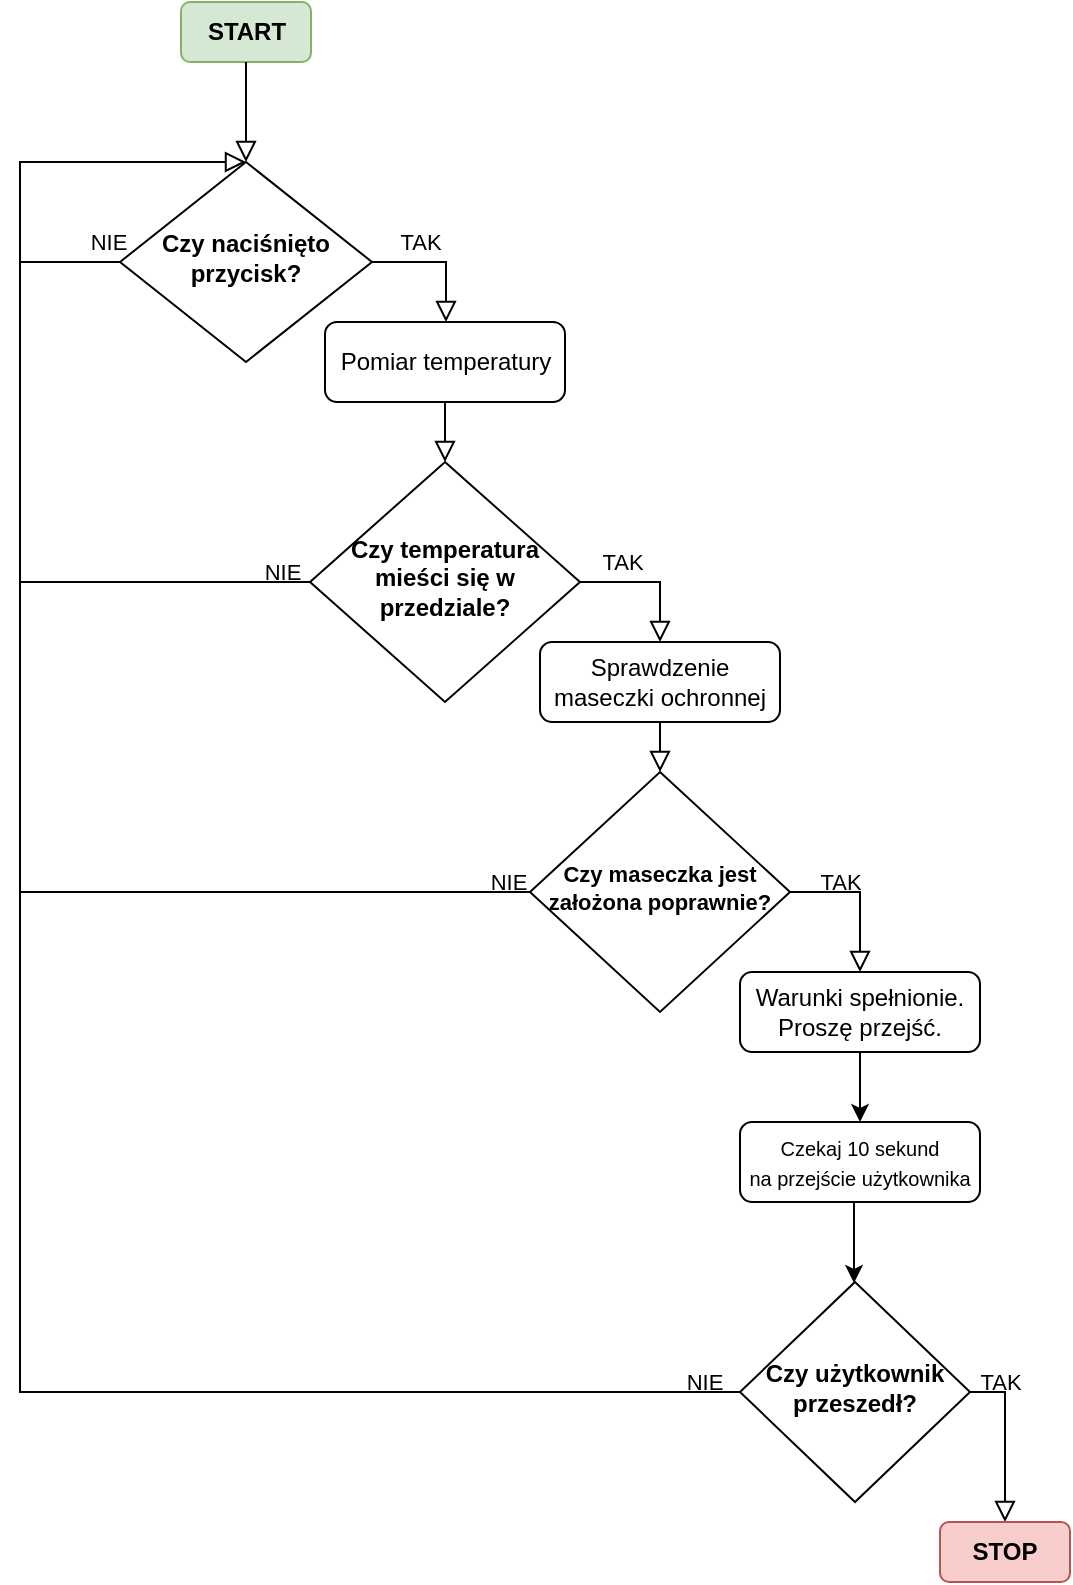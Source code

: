 <mxfile version="15.8.0" type="github">
  <diagram id="C5RBs43oDa-KdzZeNtuy" name="Page-1">
    <mxGraphModel dx="2031" dy="1134" grid="1" gridSize="10" guides="1" tooltips="1" connect="1" arrows="1" fold="1" page="1" pageScale="1" pageWidth="827" pageHeight="1169" math="0" shadow="0">
      <root>
        <mxCell id="WIyWlLk6GJQsqaUBKTNV-0" />
        <mxCell id="WIyWlLk6GJQsqaUBKTNV-1" parent="WIyWlLk6GJQsqaUBKTNV-0" />
        <mxCell id="WKIlZzLHvsBtDXZ9d_bG-1" value="START&lt;br&gt;" style="rounded=1;whiteSpace=wrap;html=1;fillColor=#d5e8d4;strokeColor=#82b366;fontStyle=1;strokeWidth=1;" vertex="1" parent="WIyWlLk6GJQsqaUBKTNV-1">
          <mxGeometry x="300.5" y="50" width="65" height="30" as="geometry" />
        </mxCell>
        <mxCell id="WKIlZzLHvsBtDXZ9d_bG-5" value="" style="rounded=0;html=1;jettySize=auto;orthogonalLoop=1;fontSize=11;endArrow=block;endFill=0;endSize=8;strokeWidth=1;shadow=0;labelBackgroundColor=none;edgeStyle=orthogonalEdgeStyle;entryX=0.5;entryY=0;entryDx=0;entryDy=0;exitX=0.5;exitY=1;exitDx=0;exitDy=0;" edge="1" parent="WIyWlLk6GJQsqaUBKTNV-1" source="WKIlZzLHvsBtDXZ9d_bG-1" target="WKIlZzLHvsBtDXZ9d_bG-7">
          <mxGeometry relative="1" as="geometry">
            <mxPoint x="333.5" y="80" as="sourcePoint" />
            <mxPoint x="333.5" y="130" as="targetPoint" />
          </mxGeometry>
        </mxCell>
        <mxCell id="WKIlZzLHvsBtDXZ9d_bG-7" value="Czy naciśnięto przycisk?" style="rhombus;whiteSpace=wrap;html=1;shadow=0;fontFamily=Helvetica;fontSize=12;align=center;strokeWidth=1;spacing=6;spacingTop=-4;fontStyle=1" vertex="1" parent="WIyWlLk6GJQsqaUBKTNV-1">
          <mxGeometry x="270" y="130" width="126" height="100" as="geometry" />
        </mxCell>
        <mxCell id="WKIlZzLHvsBtDXZ9d_bG-8" value="Czy użytkownik przeszedł?" style="rhombus;whiteSpace=wrap;html=1;shadow=0;fontFamily=Helvetica;fontSize=12;align=center;strokeWidth=1;spacing=6;spacingTop=-4;fontStyle=1" vertex="1" parent="WIyWlLk6GJQsqaUBKTNV-1">
          <mxGeometry x="580" y="690" width="115" height="110" as="geometry" />
        </mxCell>
        <mxCell id="WKIlZzLHvsBtDXZ9d_bG-9" value="NIE" style="rounded=0;html=1;jettySize=auto;orthogonalLoop=1;fontSize=11;endArrow=block;endFill=0;endSize=8;strokeWidth=1;shadow=0;labelBackgroundColor=none;edgeStyle=orthogonalEdgeStyle;entryX=0.5;entryY=0;entryDx=0;entryDy=0;" edge="1" parent="WIyWlLk6GJQsqaUBKTNV-1" target="WKIlZzLHvsBtDXZ9d_bG-7">
          <mxGeometry x="-0.943" y="-10" relative="1" as="geometry">
            <mxPoint x="270" y="180" as="sourcePoint" />
            <mxPoint x="330" y="100" as="targetPoint" />
            <Array as="points">
              <mxPoint x="220" y="180" />
              <mxPoint x="220" y="130" />
            </Array>
            <mxPoint as="offset" />
          </mxGeometry>
        </mxCell>
        <mxCell id="WKIlZzLHvsBtDXZ9d_bG-10" value="TAK" style="rounded=0;jettySize=auto;orthogonalLoop=1;fontSize=11;endArrow=block;endFill=0;endSize=8;strokeWidth=1;shadow=0;labelBackgroundColor=none;edgeStyle=orthogonalEdgeStyle;exitX=1;exitY=0.5;exitDx=0;exitDy=0;entryX=0.5;entryY=0;entryDx=0;entryDy=0;align=center;html=1;" edge="1" parent="WIyWlLk6GJQsqaUBKTNV-1" source="WKIlZzLHvsBtDXZ9d_bG-7" target="WKIlZzLHvsBtDXZ9d_bG-14">
          <mxGeometry x="-0.289" y="10" relative="1" as="geometry">
            <mxPoint x="680" y="180" as="sourcePoint" />
            <mxPoint x="520" y="270" as="targetPoint" />
            <Array as="points">
              <mxPoint x="433" y="180" />
              <mxPoint x="433" y="210" />
            </Array>
            <mxPoint as="offset" />
          </mxGeometry>
        </mxCell>
        <mxCell id="WKIlZzLHvsBtDXZ9d_bG-14" value="Pomiar temperatury" style="rounded=1;whiteSpace=wrap;html=1;fontSize=12;glass=0;strokeWidth=1;shadow=0;" vertex="1" parent="WIyWlLk6GJQsqaUBKTNV-1">
          <mxGeometry x="372.5" y="210" width="120" height="40" as="geometry" />
        </mxCell>
        <mxCell id="WKIlZzLHvsBtDXZ9d_bG-16" value="&lt;div&gt;&lt;span style=&quot;line-height: 1.2&quot;&gt;Czy temperatura mieści się w przedziale?&lt;/span&gt;&lt;/div&gt;" style="rhombus;whiteSpace=wrap;html=1;shadow=0;fontFamily=Helvetica;fontSize=12;align=center;strokeWidth=1;spacing=6;spacingTop=-4;fontStyle=1" vertex="1" parent="WIyWlLk6GJQsqaUBKTNV-1">
          <mxGeometry x="365" y="280" width="135" height="120" as="geometry" />
        </mxCell>
        <mxCell id="WKIlZzLHvsBtDXZ9d_bG-19" value="TAK" style="edgeStyle=orthogonalEdgeStyle;rounded=0;html=1;jettySize=auto;orthogonalLoop=1;fontSize=11;endArrow=block;endFill=0;endSize=8;strokeWidth=1;shadow=0;labelBackgroundColor=none;exitX=1;exitY=0.5;exitDx=0;exitDy=0;entryX=0.5;entryY=0;entryDx=0;entryDy=0;" edge="1" parent="WIyWlLk6GJQsqaUBKTNV-1" source="WKIlZzLHvsBtDXZ9d_bG-25">
          <mxGeometry x="-0.333" y="5" relative="1" as="geometry">
            <mxPoint as="offset" />
            <mxPoint x="660" y="560" as="sourcePoint" />
            <mxPoint x="640" y="535" as="targetPoint" />
            <Array as="points">
              <mxPoint x="640" y="495" />
            </Array>
          </mxGeometry>
        </mxCell>
        <mxCell id="WKIlZzLHvsBtDXZ9d_bG-21" value="TAK" style="edgeStyle=orthogonalEdgeStyle;rounded=0;html=1;jettySize=auto;orthogonalLoop=1;fontSize=11;endArrow=block;endFill=0;endSize=8;strokeWidth=1;shadow=0;labelBackgroundColor=none;exitX=1;exitY=0.5;exitDx=0;exitDy=0;entryX=0.5;entryY=0;entryDx=0;entryDy=0;" edge="1" parent="WIyWlLk6GJQsqaUBKTNV-1" source="WKIlZzLHvsBtDXZ9d_bG-16" target="WKIlZzLHvsBtDXZ9d_bG-24">
          <mxGeometry x="-0.4" y="10" relative="1" as="geometry">
            <mxPoint as="offset" />
            <mxPoint x="534" y="310" as="sourcePoint" />
            <mxPoint x="620" y="400" as="targetPoint" />
            <Array as="points">
              <mxPoint x="540" y="340" />
            </Array>
          </mxGeometry>
        </mxCell>
        <mxCell id="WKIlZzLHvsBtDXZ9d_bG-22" value="" style="edgeStyle=orthogonalEdgeStyle;rounded=0;html=1;jettySize=auto;orthogonalLoop=1;fontSize=11;endArrow=block;endFill=0;endSize=8;strokeWidth=1;shadow=0;labelBackgroundColor=none;exitX=0.5;exitY=1;exitDx=0;exitDy=0;entryX=0.5;entryY=0;entryDx=0;entryDy=0;" edge="1" parent="WIyWlLk6GJQsqaUBKTNV-1" source="WKIlZzLHvsBtDXZ9d_bG-14" target="WKIlZzLHvsBtDXZ9d_bG-16">
          <mxGeometry y="10" relative="1" as="geometry">
            <mxPoint as="offset" />
            <mxPoint x="504" y="340" as="sourcePoint" />
            <mxPoint x="604" y="340" as="targetPoint" />
            <Array as="points">
              <mxPoint x="433" y="250" />
              <mxPoint x="433" y="280" />
            </Array>
          </mxGeometry>
        </mxCell>
        <mxCell id="WKIlZzLHvsBtDXZ9d_bG-24" value="Sprawdzenie maseczki ochronnej" style="rounded=1;whiteSpace=wrap;html=1;fontSize=12;glass=0;strokeWidth=1;shadow=0;" vertex="1" parent="WIyWlLk6GJQsqaUBKTNV-1">
          <mxGeometry x="480" y="370" width="120" height="40" as="geometry" />
        </mxCell>
        <mxCell id="WKIlZzLHvsBtDXZ9d_bG-25" value="Czy maseczka jest założona poprawnie?" style="rhombus;whiteSpace=wrap;html=1;shadow=0;fontFamily=Helvetica;fontSize=11;align=center;strokeWidth=1;spacing=6;spacingTop=-4;fontStyle=1" vertex="1" parent="WIyWlLk6GJQsqaUBKTNV-1">
          <mxGeometry x="475" y="435" width="130" height="120" as="geometry" />
        </mxCell>
        <mxCell id="WKIlZzLHvsBtDXZ9d_bG-26" value="" style="edgeStyle=orthogonalEdgeStyle;rounded=0;html=1;jettySize=auto;orthogonalLoop=1;fontSize=11;endArrow=block;endFill=0;endSize=8;strokeWidth=1;shadow=0;labelBackgroundColor=none;entryX=0.5;entryY=0;entryDx=0;entryDy=0;exitX=0.5;exitY=1;exitDx=0;exitDy=0;" edge="1" parent="WIyWlLk6GJQsqaUBKTNV-1" source="WKIlZzLHvsBtDXZ9d_bG-24" target="WKIlZzLHvsBtDXZ9d_bG-25">
          <mxGeometry x="0.992" y="90" relative="1" as="geometry">
            <mxPoint as="offset" />
            <mxPoint x="446" y="440" as="sourcePoint" />
            <mxPoint x="446" y="500" as="targetPoint" />
            <Array as="points">
              <mxPoint x="540" y="410" />
              <mxPoint x="540" y="470" />
            </Array>
          </mxGeometry>
        </mxCell>
        <mxCell id="WKIlZzLHvsBtDXZ9d_bG-30" value="TAK" style="edgeStyle=orthogonalEdgeStyle;rounded=0;html=1;jettySize=auto;orthogonalLoop=1;fontSize=11;endArrow=block;endFill=0;endSize=8;strokeWidth=1;shadow=0;labelBackgroundColor=none;exitX=1;exitY=0.5;exitDx=0;exitDy=0;entryX=0.5;entryY=0;entryDx=0;entryDy=0;" edge="1" parent="WIyWlLk6GJQsqaUBKTNV-1" source="WKIlZzLHvsBtDXZ9d_bG-8" target="WKIlZzLHvsBtDXZ9d_bG-31">
          <mxGeometry x="-0.636" y="5" relative="1" as="geometry">
            <mxPoint as="offset" />
            <mxPoint x="695" y="740" as="sourcePoint" />
            <mxPoint x="710" y="810" as="targetPoint" />
            <Array as="points">
              <mxPoint x="713" y="745" />
            </Array>
          </mxGeometry>
        </mxCell>
        <mxCell id="WKIlZzLHvsBtDXZ9d_bG-31" value="STOP" style="rounded=1;whiteSpace=wrap;html=1;fontSize=12;glass=0;strokeWidth=1;shadow=0;fillColor=#f8cecc;strokeColor=#b85450;fontStyle=1" vertex="1" parent="WIyWlLk6GJQsqaUBKTNV-1">
          <mxGeometry x="680" y="810" width="65" height="30" as="geometry" />
        </mxCell>
        <mxCell id="WKIlZzLHvsBtDXZ9d_bG-34" value="NIE" style="edgeStyle=orthogonalEdgeStyle;rounded=0;html=1;jettySize=auto;orthogonalLoop=1;fontSize=11;endArrow=none;endFill=0;endSize=8;strokeWidth=1;shadow=0;labelBackgroundColor=none;exitX=0;exitY=0.5;exitDx=0;exitDy=0;" edge="1" parent="WIyWlLk6GJQsqaUBKTNV-1" source="WKIlZzLHvsBtDXZ9d_bG-8">
          <mxGeometry x="-0.96" y="-5" relative="1" as="geometry">
            <mxPoint as="offset" />
            <mxPoint x="580" y="740" as="sourcePoint" />
            <mxPoint x="220" y="180" as="targetPoint" />
            <Array as="points">
              <mxPoint x="220" y="745" />
              <mxPoint x="220" y="180" />
            </Array>
          </mxGeometry>
        </mxCell>
        <mxCell id="WKIlZzLHvsBtDXZ9d_bG-35" value="Warunki spełnionie.&lt;br&gt;Proszę przejść." style="rounded=1;whiteSpace=wrap;html=1;fontSize=12;glass=0;strokeWidth=1;shadow=0;" vertex="1" parent="WIyWlLk6GJQsqaUBKTNV-1">
          <mxGeometry x="580" y="535" width="120" height="40" as="geometry" />
        </mxCell>
        <mxCell id="WKIlZzLHvsBtDXZ9d_bG-37" value="" style="edgeStyle=orthogonalEdgeStyle;rounded=0;orthogonalLoop=1;jettySize=auto;html=1;labelBackgroundColor=none;fontSize=10;align=center;exitX=0.5;exitY=1;exitDx=0;exitDy=0;strokeWidth=1;" edge="1" parent="WIyWlLk6GJQsqaUBKTNV-1" source="WKIlZzLHvsBtDXZ9d_bG-36" target="WKIlZzLHvsBtDXZ9d_bG-8">
          <mxGeometry relative="1" as="geometry">
            <mxPoint x="640" y="650" as="sourcePoint" />
            <Array as="points">
              <mxPoint x="637" y="650" />
            </Array>
          </mxGeometry>
        </mxCell>
        <mxCell id="WKIlZzLHvsBtDXZ9d_bG-36" value="&lt;font style=&quot;font-size: 10px&quot;&gt;Czekaj 10 sekund&lt;br&gt;na przejście użytkownika&lt;/font&gt;" style="rounded=1;whiteSpace=wrap;html=1;fontSize=12;glass=0;strokeWidth=1;shadow=0;" vertex="1" parent="WIyWlLk6GJQsqaUBKTNV-1">
          <mxGeometry x="580" y="610" width="120" height="40" as="geometry" />
        </mxCell>
        <mxCell id="WKIlZzLHvsBtDXZ9d_bG-38" value="" style="edgeStyle=orthogonalEdgeStyle;rounded=0;orthogonalLoop=1;jettySize=auto;html=1;labelBackgroundColor=none;fontSize=10;align=center;exitX=0.5;exitY=1;exitDx=0;exitDy=0;entryX=0.5;entryY=0;entryDx=0;entryDy=0;strokeWidth=1;" edge="1" parent="WIyWlLk6GJQsqaUBKTNV-1" source="WKIlZzLHvsBtDXZ9d_bG-35" target="WKIlZzLHvsBtDXZ9d_bG-36">
          <mxGeometry relative="1" as="geometry">
            <mxPoint x="639.94" y="590" as="sourcePoint" />
            <mxPoint x="640" y="600" as="targetPoint" />
            <Array as="points" />
          </mxGeometry>
        </mxCell>
        <mxCell id="WKIlZzLHvsBtDXZ9d_bG-39" value="NIE" style="edgeStyle=orthogonalEdgeStyle;rounded=0;html=1;jettySize=auto;orthogonalLoop=1;fontSize=11;endArrow=none;endFill=0;endSize=8;strokeWidth=1;shadow=0;labelBackgroundColor=none;exitX=0;exitY=0.5;exitDx=0;exitDy=0;" edge="1" parent="WIyWlLk6GJQsqaUBKTNV-1" source="WKIlZzLHvsBtDXZ9d_bG-25">
          <mxGeometry x="-0.909" y="-5" relative="1" as="geometry">
            <mxPoint as="offset" />
            <mxPoint x="615" y="735" as="sourcePoint" />
            <mxPoint x="220" y="495" as="targetPoint" />
            <Array as="points">
              <mxPoint x="430" y="495" />
              <mxPoint x="430" y="495" />
            </Array>
          </mxGeometry>
        </mxCell>
        <mxCell id="WKIlZzLHvsBtDXZ9d_bG-40" value="NIE" style="edgeStyle=orthogonalEdgeStyle;rounded=0;html=1;jettySize=auto;orthogonalLoop=1;fontSize=11;endArrow=none;endFill=0;endSize=8;strokeWidth=1;shadow=0;labelBackgroundColor=none;exitX=0;exitY=0.5;exitDx=0;exitDy=0;" edge="1" parent="WIyWlLk6GJQsqaUBKTNV-1" source="WKIlZzLHvsBtDXZ9d_bG-16">
          <mxGeometry x="-0.8" y="-5" relative="1" as="geometry">
            <mxPoint as="offset" />
            <mxPoint x="340" y="330" as="sourcePoint" />
            <mxPoint x="220" y="340" as="targetPoint" />
            <Array as="points">
              <mxPoint x="320" y="340" />
              <mxPoint x="320" y="340" />
            </Array>
          </mxGeometry>
        </mxCell>
      </root>
    </mxGraphModel>
  </diagram>
</mxfile>
